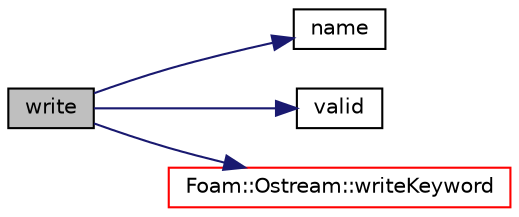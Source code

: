 digraph "write"
{
  bgcolor="transparent";
  edge [fontname="Helvetica",fontsize="10",labelfontname="Helvetica",labelfontsize="10"];
  node [fontname="Helvetica",fontsize="10",shape=record];
  rankdir="LR";
  Node1 [label="write",height=0.2,width=0.4,color="black", fillcolor="grey75", style="filled", fontcolor="black"];
  Node1 -> Node2 [color="midnightblue",fontsize="10",style="solid",fontname="Helvetica"];
  Node2 [label="name",height=0.2,width=0.4,color="black",URL="$a00425.html#a6d60057c26042eaf7fa1b3b6fb07b582",tooltip="Name of patchGroup. "];
  Node1 -> Node3 [color="midnightblue",fontsize="10",style="solid",fontname="Helvetica"];
  Node3 [label="valid",height=0.2,width=0.4,color="black",URL="$a00425.html#a8d985300b138b6c5556ab17ed4df3b38",tooltip="Is a valid patchGroup. "];
  Node1 -> Node4 [color="midnightblue",fontsize="10",style="solid",fontname="Helvetica"];
  Node4 [label="Foam::Ostream::writeKeyword",height=0.2,width=0.4,color="red",URL="$a01781.html#a3c58b2bb9174ea3c4a5fa58095d1290e",tooltip="Write the keyword followed by an appropriate indentation. "];
}
